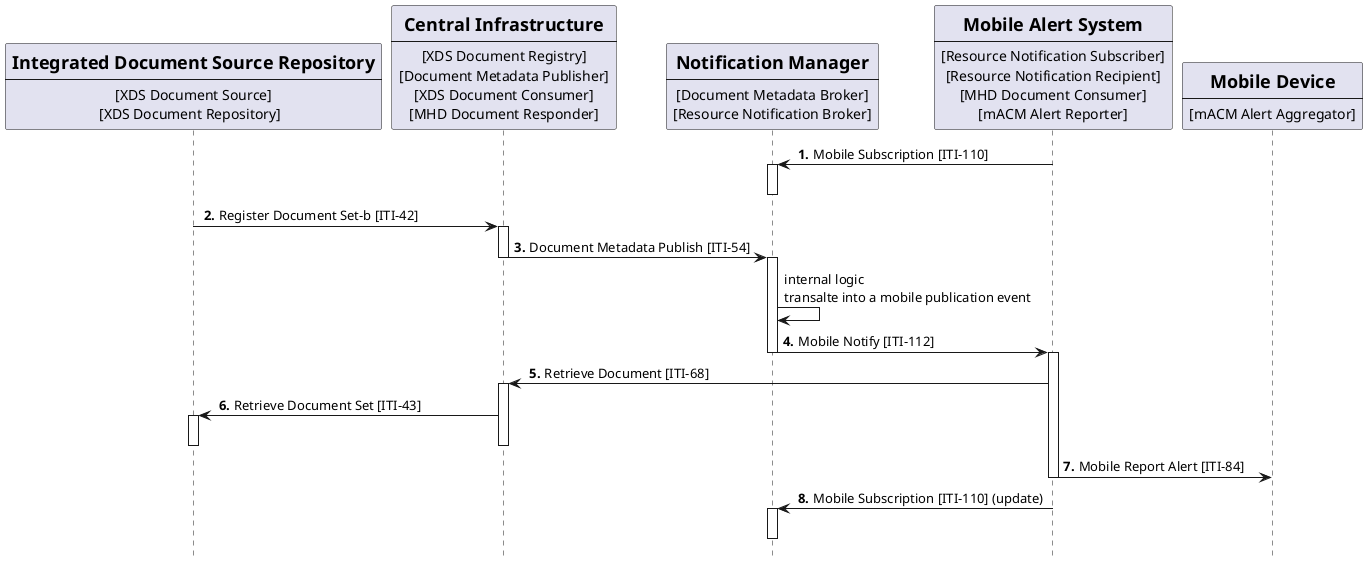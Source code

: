 @startuml
skinparam svgDimensionStyle false
hide footbox
/'title "Subscription with DSUBm on DSUB infrastructure from Mobile Device" '/


participant Repository [
    =Integrated Document Source Repository
    ----
    [XDS Document Source]
    [XDS Document Repository]  
] 

participant Central [
    =Central Infrastructure
    ----
    [XDS Document Registry]
    [Document Metadata Publisher]
    [XDS Document Consumer]
    [MHD Document Responder]
] 

participant Broker [
    =Notification Manager
    ----
    [Document Metadata Broker]
    [Resource Notification Broker]
] 


participant MobDevice [
    =Mobile Alert System 
    ----
    [Resource Notification Subscriber]
    [Resource Notification Recipient]
    [MHD Document Consumer]
    [mACM Alert Reporter]
] 

participant Device [
    =Mobile Device
    ----
    [mACM Alert Aggregator]
] 

autonumber "<b> ."
MobDevice -> Broker: Mobile Subscription [ITI-110]
activate Broker
deactivate Broker
Repository -> Central: Register Document Set-b [ITI-42]
activate Central
Central -> Broker:  Document Metadata Publish [ITI-54]
deactivate Central
activate Broker
autonumber stop 
Broker -> Broker: internal logic\ntransalte into a mobile publication event
autonumber 4 "<b> ."
Broker  -> MobDevice: Mobile Notify [ITI-112]
deactivate Broker

activate MobDevice
MobDevice -> Central: Retrieve Document [ITI-68]
activate Central
Central -> Repository: Retrieve Document Set [ITI-43]
activate Repository
deactivate Repository
deactivate Central
MobDevice -> Device: Mobile Report Alert [ITI-84]
deactivate MobDevice

MobDevice -> Broker: Mobile Subscription [ITI-110] (update)
activate Broker
deactivate Broker

@enduml